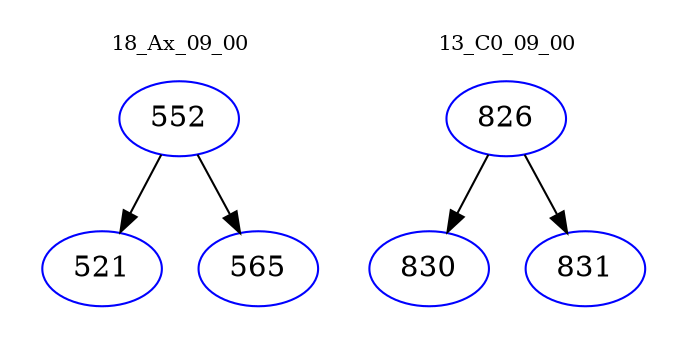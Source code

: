digraph{
subgraph cluster_0 {
color = white
label = "18_Ax_09_00";
fontsize=10;
T0_552 [label="552", color="blue"]
T0_552 -> T0_521 [color="black"]
T0_521 [label="521", color="blue"]
T0_552 -> T0_565 [color="black"]
T0_565 [label="565", color="blue"]
}
subgraph cluster_1 {
color = white
label = "13_C0_09_00";
fontsize=10;
T1_826 [label="826", color="blue"]
T1_826 -> T1_830 [color="black"]
T1_830 [label="830", color="blue"]
T1_826 -> T1_831 [color="black"]
T1_831 [label="831", color="blue"]
}
}

